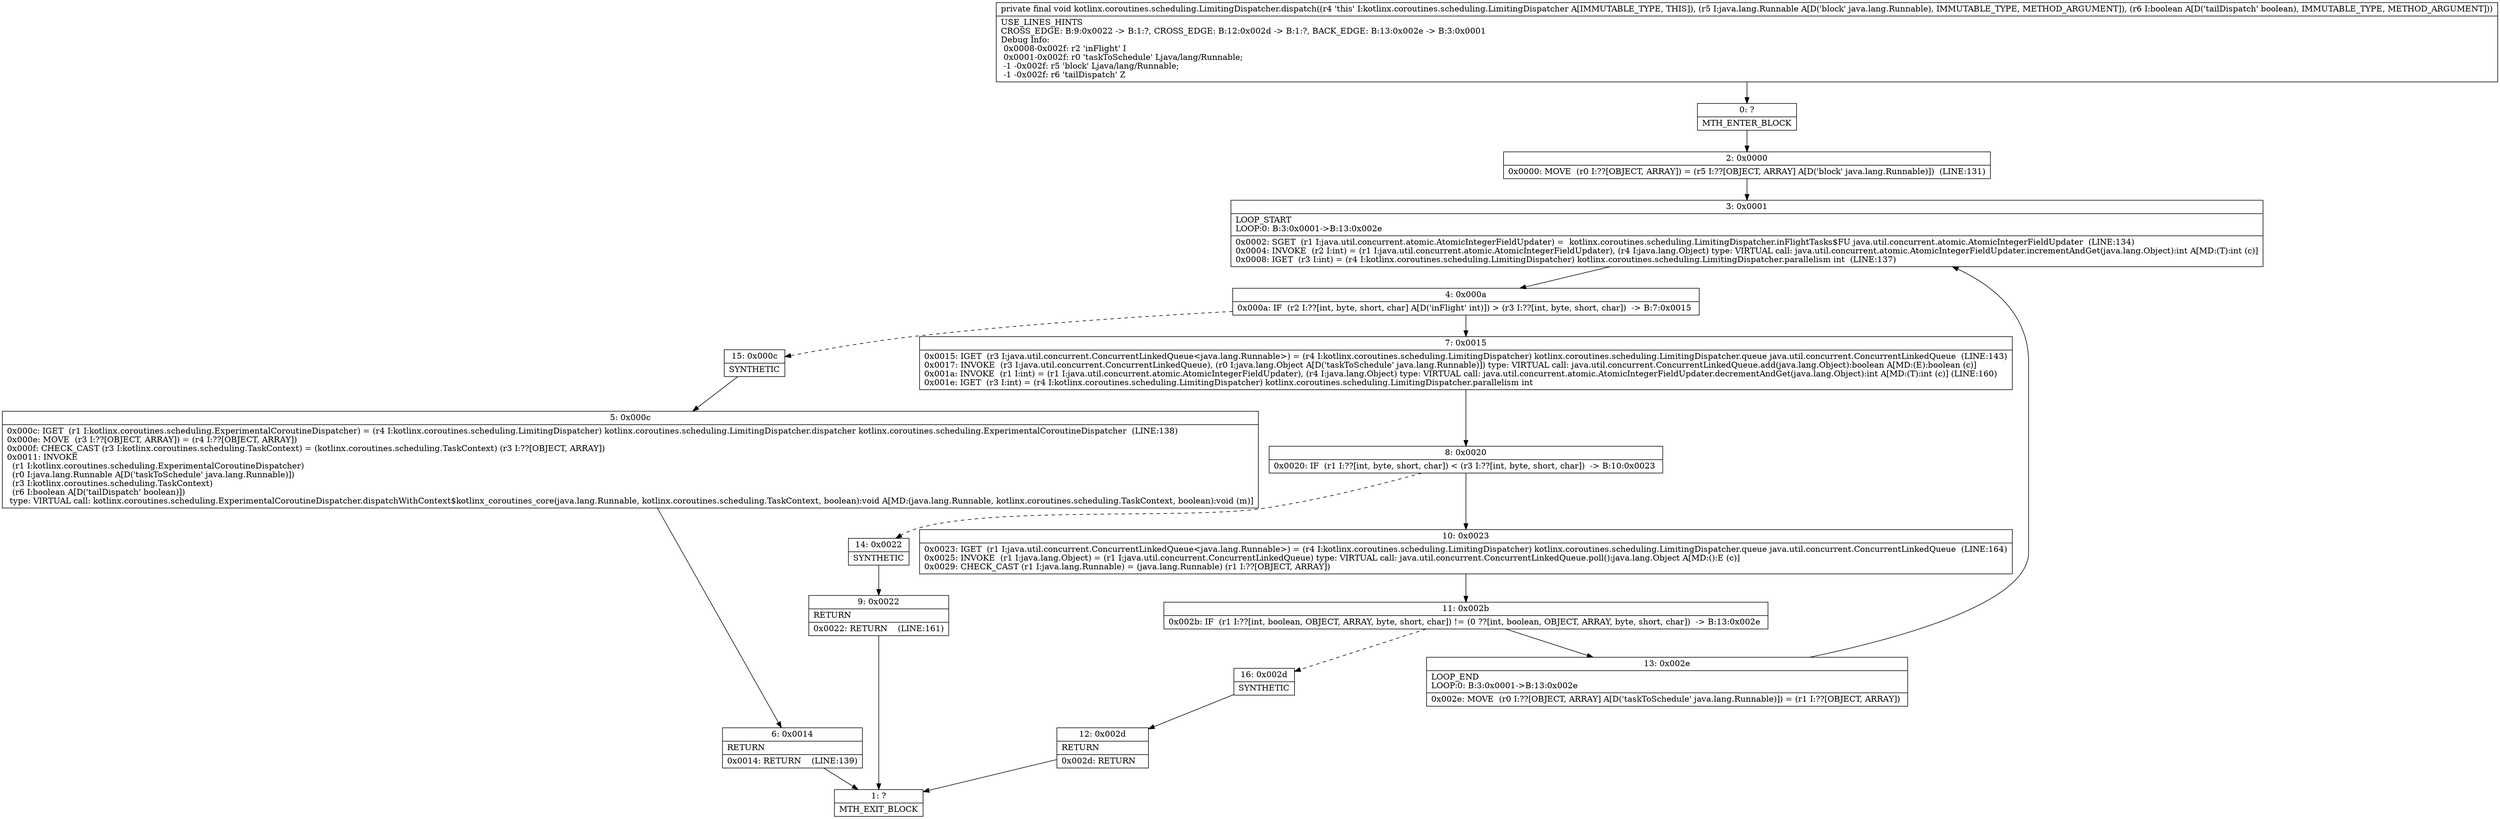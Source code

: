 digraph "CFG forkotlinx.coroutines.scheduling.LimitingDispatcher.dispatch(Ljava\/lang\/Runnable;Z)V" {
Node_0 [shape=record,label="{0\:\ ?|MTH_ENTER_BLOCK\l}"];
Node_2 [shape=record,label="{2\:\ 0x0000|0x0000: MOVE  (r0 I:??[OBJECT, ARRAY]) = (r5 I:??[OBJECT, ARRAY] A[D('block' java.lang.Runnable)])  (LINE:131)\l}"];
Node_3 [shape=record,label="{3\:\ 0x0001|LOOP_START\lLOOP:0: B:3:0x0001\-\>B:13:0x002e\l|0x0002: SGET  (r1 I:java.util.concurrent.atomic.AtomicIntegerFieldUpdater) =  kotlinx.coroutines.scheduling.LimitingDispatcher.inFlightTasks$FU java.util.concurrent.atomic.AtomicIntegerFieldUpdater  (LINE:134)\l0x0004: INVOKE  (r2 I:int) = (r1 I:java.util.concurrent.atomic.AtomicIntegerFieldUpdater), (r4 I:java.lang.Object) type: VIRTUAL call: java.util.concurrent.atomic.AtomicIntegerFieldUpdater.incrementAndGet(java.lang.Object):int A[MD:(T):int (c)]\l0x0008: IGET  (r3 I:int) = (r4 I:kotlinx.coroutines.scheduling.LimitingDispatcher) kotlinx.coroutines.scheduling.LimitingDispatcher.parallelism int  (LINE:137)\l}"];
Node_4 [shape=record,label="{4\:\ 0x000a|0x000a: IF  (r2 I:??[int, byte, short, char] A[D('inFlight' int)]) \> (r3 I:??[int, byte, short, char])  \-\> B:7:0x0015 \l}"];
Node_7 [shape=record,label="{7\:\ 0x0015|0x0015: IGET  (r3 I:java.util.concurrent.ConcurrentLinkedQueue\<java.lang.Runnable\>) = (r4 I:kotlinx.coroutines.scheduling.LimitingDispatcher) kotlinx.coroutines.scheduling.LimitingDispatcher.queue java.util.concurrent.ConcurrentLinkedQueue  (LINE:143)\l0x0017: INVOKE  (r3 I:java.util.concurrent.ConcurrentLinkedQueue), (r0 I:java.lang.Object A[D('taskToSchedule' java.lang.Runnable)]) type: VIRTUAL call: java.util.concurrent.ConcurrentLinkedQueue.add(java.lang.Object):boolean A[MD:(E):boolean (c)]\l0x001a: INVOKE  (r1 I:int) = (r1 I:java.util.concurrent.atomic.AtomicIntegerFieldUpdater), (r4 I:java.lang.Object) type: VIRTUAL call: java.util.concurrent.atomic.AtomicIntegerFieldUpdater.decrementAndGet(java.lang.Object):int A[MD:(T):int (c)] (LINE:160)\l0x001e: IGET  (r3 I:int) = (r4 I:kotlinx.coroutines.scheduling.LimitingDispatcher) kotlinx.coroutines.scheduling.LimitingDispatcher.parallelism int \l}"];
Node_8 [shape=record,label="{8\:\ 0x0020|0x0020: IF  (r1 I:??[int, byte, short, char]) \< (r3 I:??[int, byte, short, char])  \-\> B:10:0x0023 \l}"];
Node_10 [shape=record,label="{10\:\ 0x0023|0x0023: IGET  (r1 I:java.util.concurrent.ConcurrentLinkedQueue\<java.lang.Runnable\>) = (r4 I:kotlinx.coroutines.scheduling.LimitingDispatcher) kotlinx.coroutines.scheduling.LimitingDispatcher.queue java.util.concurrent.ConcurrentLinkedQueue  (LINE:164)\l0x0025: INVOKE  (r1 I:java.lang.Object) = (r1 I:java.util.concurrent.ConcurrentLinkedQueue) type: VIRTUAL call: java.util.concurrent.ConcurrentLinkedQueue.poll():java.lang.Object A[MD:():E (c)]\l0x0029: CHECK_CAST (r1 I:java.lang.Runnable) = (java.lang.Runnable) (r1 I:??[OBJECT, ARRAY]) \l}"];
Node_11 [shape=record,label="{11\:\ 0x002b|0x002b: IF  (r1 I:??[int, boolean, OBJECT, ARRAY, byte, short, char]) != (0 ??[int, boolean, OBJECT, ARRAY, byte, short, char])  \-\> B:13:0x002e \l}"];
Node_13 [shape=record,label="{13\:\ 0x002e|LOOP_END\lLOOP:0: B:3:0x0001\-\>B:13:0x002e\l|0x002e: MOVE  (r0 I:??[OBJECT, ARRAY] A[D('taskToSchedule' java.lang.Runnable)]) = (r1 I:??[OBJECT, ARRAY]) \l}"];
Node_16 [shape=record,label="{16\:\ 0x002d|SYNTHETIC\l}"];
Node_12 [shape=record,label="{12\:\ 0x002d|RETURN\l|0x002d: RETURN   \l}"];
Node_1 [shape=record,label="{1\:\ ?|MTH_EXIT_BLOCK\l}"];
Node_14 [shape=record,label="{14\:\ 0x0022|SYNTHETIC\l}"];
Node_9 [shape=record,label="{9\:\ 0x0022|RETURN\l|0x0022: RETURN    (LINE:161)\l}"];
Node_15 [shape=record,label="{15\:\ 0x000c|SYNTHETIC\l}"];
Node_5 [shape=record,label="{5\:\ 0x000c|0x000c: IGET  (r1 I:kotlinx.coroutines.scheduling.ExperimentalCoroutineDispatcher) = (r4 I:kotlinx.coroutines.scheduling.LimitingDispatcher) kotlinx.coroutines.scheduling.LimitingDispatcher.dispatcher kotlinx.coroutines.scheduling.ExperimentalCoroutineDispatcher  (LINE:138)\l0x000e: MOVE  (r3 I:??[OBJECT, ARRAY]) = (r4 I:??[OBJECT, ARRAY]) \l0x000f: CHECK_CAST (r3 I:kotlinx.coroutines.scheduling.TaskContext) = (kotlinx.coroutines.scheduling.TaskContext) (r3 I:??[OBJECT, ARRAY]) \l0x0011: INVOKE  \l  (r1 I:kotlinx.coroutines.scheduling.ExperimentalCoroutineDispatcher)\l  (r0 I:java.lang.Runnable A[D('taskToSchedule' java.lang.Runnable)])\l  (r3 I:kotlinx.coroutines.scheduling.TaskContext)\l  (r6 I:boolean A[D('tailDispatch' boolean)])\l type: VIRTUAL call: kotlinx.coroutines.scheduling.ExperimentalCoroutineDispatcher.dispatchWithContext$kotlinx_coroutines_core(java.lang.Runnable, kotlinx.coroutines.scheduling.TaskContext, boolean):void A[MD:(java.lang.Runnable, kotlinx.coroutines.scheduling.TaskContext, boolean):void (m)]\l}"];
Node_6 [shape=record,label="{6\:\ 0x0014|RETURN\l|0x0014: RETURN    (LINE:139)\l}"];
MethodNode[shape=record,label="{private final void kotlinx.coroutines.scheduling.LimitingDispatcher.dispatch((r4 'this' I:kotlinx.coroutines.scheduling.LimitingDispatcher A[IMMUTABLE_TYPE, THIS]), (r5 I:java.lang.Runnable A[D('block' java.lang.Runnable), IMMUTABLE_TYPE, METHOD_ARGUMENT]), (r6 I:boolean A[D('tailDispatch' boolean), IMMUTABLE_TYPE, METHOD_ARGUMENT]))  | USE_LINES_HINTS\lCROSS_EDGE: B:9:0x0022 \-\> B:1:?, CROSS_EDGE: B:12:0x002d \-\> B:1:?, BACK_EDGE: B:13:0x002e \-\> B:3:0x0001\lDebug Info:\l  0x0008\-0x002f: r2 'inFlight' I\l  0x0001\-0x002f: r0 'taskToSchedule' Ljava\/lang\/Runnable;\l  \-1 \-0x002f: r5 'block' Ljava\/lang\/Runnable;\l  \-1 \-0x002f: r6 'tailDispatch' Z\l}"];
MethodNode -> Node_0;Node_0 -> Node_2;
Node_2 -> Node_3;
Node_3 -> Node_4;
Node_4 -> Node_7;
Node_4 -> Node_15[style=dashed];
Node_7 -> Node_8;
Node_8 -> Node_10;
Node_8 -> Node_14[style=dashed];
Node_10 -> Node_11;
Node_11 -> Node_13;
Node_11 -> Node_16[style=dashed];
Node_13 -> Node_3;
Node_16 -> Node_12;
Node_12 -> Node_1;
Node_14 -> Node_9;
Node_9 -> Node_1;
Node_15 -> Node_5;
Node_5 -> Node_6;
Node_6 -> Node_1;
}

